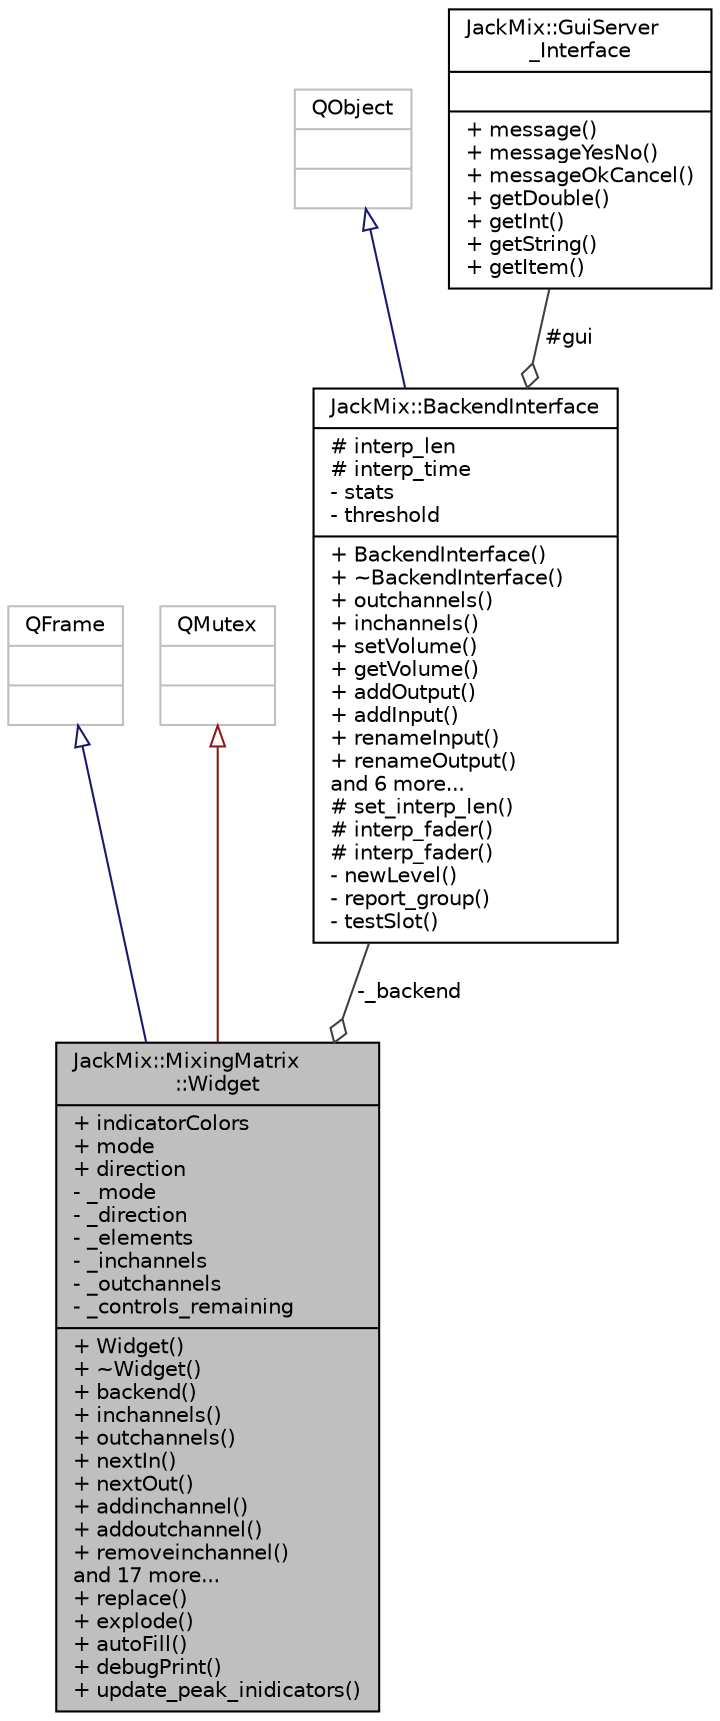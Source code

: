 digraph "JackMix::MixingMatrix::Widget"
{
 // LATEX_PDF_SIZE
  edge [fontname="Helvetica",fontsize="10",labelfontname="Helvetica",labelfontsize="10"];
  node [fontname="Helvetica",fontsize="10",shape=record];
  Node1 [label="{JackMix::MixingMatrix\l::Widget\n|+ indicatorColors\l+ mode\l+ direction\l- _mode\l- _direction\l- _elements\l- _inchannels\l- _outchannels\l- _controls_remaining\l|+ Widget()\l+ ~Widget()\l+ backend()\l+ inchannels()\l+ outchannels()\l+ nextIn()\l+ nextOut()\l+ addinchannel()\l+ addoutchannel()\l+ removeinchannel()\land 17 more...\l+ replace()\l+ explode()\l+ autoFill()\l+ debugPrint()\l+ update_peak_inidicators()\l}",height=0.2,width=0.4,color="black", fillcolor="grey75", style="filled", fontcolor="black",tooltip=" "];
  Node2 -> Node1 [dir="back",color="midnightblue",fontsize="10",style="solid",arrowtail="onormal",fontname="Helvetica"];
  Node2 [label="{QFrame\n||}",height=0.2,width=0.4,color="grey75", fillcolor="white", style="filled",tooltip=" "];
  Node3 -> Node1 [dir="back",color="firebrick4",fontsize="10",style="solid",arrowtail="onormal",fontname="Helvetica"];
  Node3 [label="{QMutex\n||}",height=0.2,width=0.4,color="grey75", fillcolor="white", style="filled",tooltip=" "];
  Node4 -> Node1 [color="grey25",fontsize="10",style="solid",label=" -_backend" ,arrowhead="odiamond",fontname="Helvetica"];
  Node4 [label="{JackMix::BackendInterface\n|# interp_len\l# interp_time\l- stats\l- threshold\l|+ BackendInterface()\l+ ~BackendInterface()\l+ outchannels()\l+ inchannels()\l+ setVolume()\l+ getVolume()\l+ addOutput()\l+ addInput()\l+ renameInput()\l+ renameOutput()\land 6 more...\l# set_interp_len()\l# interp_fader()\l# interp_fader()\l- newLevel()\l- report_group()\l- testSlot()\l}",height=0.2,width=0.4,color="black", fillcolor="white", style="filled",URL="$class_jack_mix_1_1_backend_interface.html",tooltip="Abstract interface for backends."];
  Node5 -> Node4 [dir="back",color="midnightblue",fontsize="10",style="solid",arrowtail="onormal",fontname="Helvetica"];
  Node5 [label="{QObject\n||}",height=0.2,width=0.4,color="grey75", fillcolor="white", style="filled",tooltip=" "];
  Node6 -> Node4 [color="grey25",fontsize="10",style="solid",label=" #gui" ,arrowhead="odiamond",fontname="Helvetica"];
  Node6 [label="{JackMix::GuiServer\l_Interface\n||+ message()\l+ messageYesNo()\l+ messageOkCancel()\l+ getDouble()\l+ getInt()\l+ getString()\l+ getItem()\l}",height=0.2,width=0.4,color="black", fillcolor="white", style="filled",URL="$class_jack_mix_1_1_gui_server___interface.html",tooltip="Abstract interface for a GUI server."];
}
